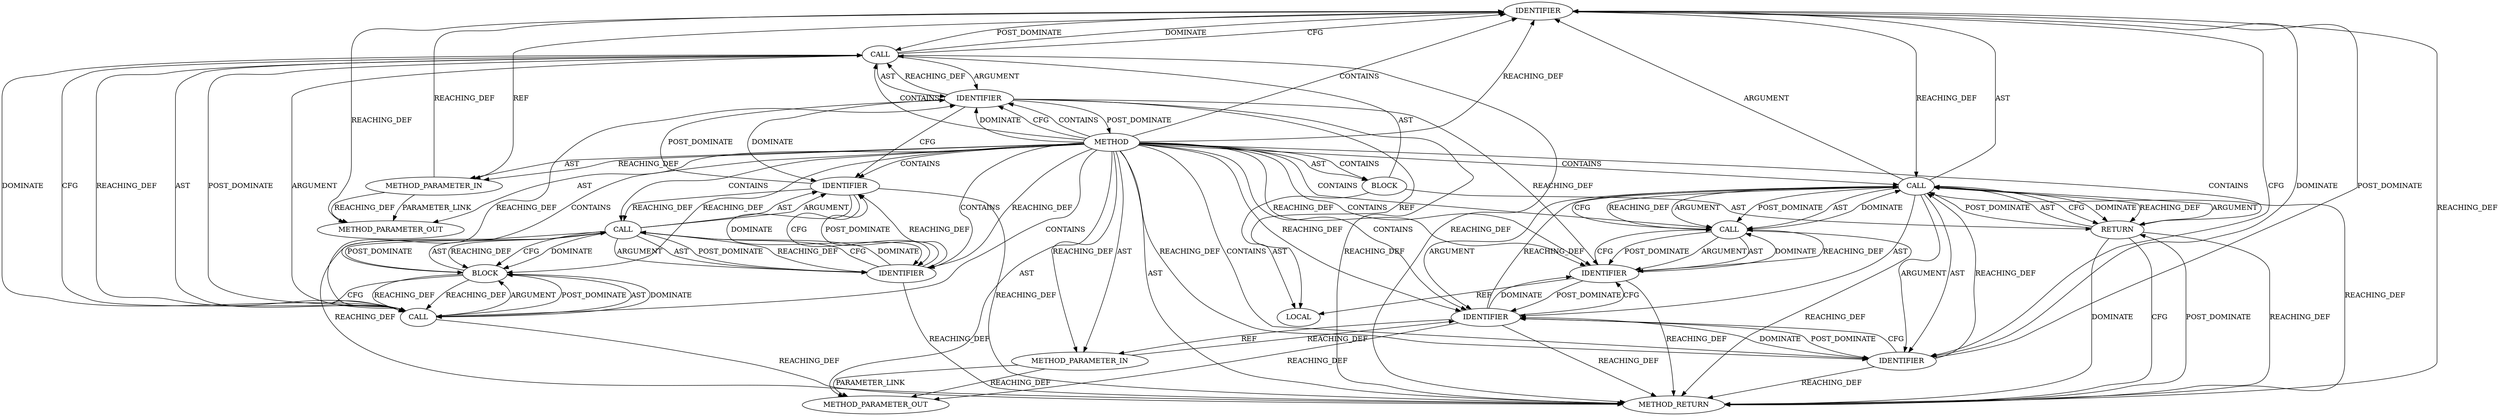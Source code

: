 digraph {
  15611 [label=IDENTIFIER ORDER=1 ARGUMENT_INDEX=1 CODE="sk" COLUMN_NUMBER=24 LINE_NUMBER=1749 TYPE_FULL_NAME="sock*" NAME="sk"]
  15604 [label=CALL ORDER=2 ARGUMENT_INDEX=2 CODE="{ .zc = true, }" COLUMN_NUMBER=32 METHOD_FULL_NAME="<operator>.arrayInitializer" LINE_NUMBER=1747 TYPE_FULL_NAME="<empty>" DISPATCH_TYPE="STATIC_DISPATCH" SIGNATURE="" NAME="<operator>.arrayInitializer"]
  21653 [label=METHOD_PARAMETER_OUT ORDER=1 CODE="struct sock *sk" IS_VARIADIC=false COLUMN_NUMBER=17 LINE_NUMBER=1745 TYPE_FULL_NAME="sock*" EVALUATION_STRATEGY="BY_VALUE" INDEX=1 NAME="sk"]
  15607 [label=IDENTIFIER ORDER=1 ARGUMENT_INDEX=1 CODE="zc" COLUMN_NUMBER=35 LINE_NUMBER=1747 TYPE_FULL_NAME="ANY" NAME="zc"]
  15614 [label=CALL ORDER=4 ARGUMENT_INDEX=4 CODE="&darg" COLUMN_NUMBER=41 METHOD_FULL_NAME="<operator>.addressOf" LINE_NUMBER=1749 TYPE_FULL_NAME="<empty>" DISPATCH_TYPE="STATIC_DISPATCH" SIGNATURE="" NAME="<operator>.addressOf"]
  15610 [label=CALL ORDER=1 ARGUMENT_INDEX=-1 CODE="tls_decrypt_sg(sk, NULL, sgout, &darg)" COLUMN_NUMBER=9 METHOD_FULL_NAME="tls_decrypt_sg" LINE_NUMBER=1749 TYPE_FULL_NAME="<empty>" DISPATCH_TYPE="STATIC_DISPATCH" SIGNATURE="" NAME="tls_decrypt_sg"]
  15612 [label=IDENTIFIER ORDER=2 ARGUMENT_INDEX=2 CODE="NULL" COLUMN_NUMBER=28 LINE_NUMBER=1749 TYPE_FULL_NAME="ANY" NAME="NULL"]
  15613 [label=IDENTIFIER ORDER=3 ARGUMENT_INDEX=3 CODE="sgout" COLUMN_NUMBER=34 LINE_NUMBER=1749 TYPE_FULL_NAME="scatterlist*" NAME="sgout"]
  15616 [label=METHOD_RETURN ORDER=4 CODE="RET" COLUMN_NUMBER=1 LINE_NUMBER=1745 TYPE_FULL_NAME="int" EVALUATION_STRATEGY="BY_VALUE"]
  15597 [label=METHOD COLUMN_NUMBER=1 LINE_NUMBER=1745 COLUMN_NUMBER_END=1 IS_EXTERNAL=false SIGNATURE="int decrypt_skb (sock*,scatterlist*)" NAME="decrypt_skb" AST_PARENT_TYPE="TYPE_DECL" AST_PARENT_FULL_NAME="tls_sw.c:<global>" ORDER=37 CODE="int decrypt_skb(struct sock *sk, struct scatterlist *sgout)
{
	struct tls_decrypt_arg darg = { .zc = true, };

	return tls_decrypt_sg(sk, NULL, sgout, &darg);
}" FULL_NAME="decrypt_skb" LINE_NUMBER_END=1750 FILENAME="tls_sw.c"]
  15606 [label=CALL ORDER=1 ARGUMENT_INDEX=1 CODE=".zc = true" COLUMN_NUMBER=34 METHOD_FULL_NAME="<operator>.assignment" LINE_NUMBER=1747 TYPE_FULL_NAME="<empty>" DISPATCH_TYPE="STATIC_DISPATCH" SIGNATURE="" NAME="<operator>.assignment"]
  15598 [label=METHOD_PARAMETER_IN ORDER=1 CODE="struct sock *sk" IS_VARIADIC=false COLUMN_NUMBER=17 LINE_NUMBER=1745 TYPE_FULL_NAME="sock*" EVALUATION_STRATEGY="BY_VALUE" INDEX=1 NAME="sk"]
  15609 [label=RETURN ORDER=3 ARGUMENT_INDEX=-1 CODE="return tls_decrypt_sg(sk, NULL, sgout, &darg);" COLUMN_NUMBER=2 LINE_NUMBER=1749]
  15600 [label=BLOCK ORDER=3 ARGUMENT_INDEX=-1 CODE="{
	struct tls_decrypt_arg darg = { .zc = true, };

	return tls_decrypt_sg(sk, NULL, sgout, &darg);
}" COLUMN_NUMBER=1 LINE_NUMBER=1746 TYPE_FULL_NAME="void"]
  15615 [label=IDENTIFIER ORDER=1 ARGUMENT_INDEX=1 CODE="darg" COLUMN_NUMBER=42 LINE_NUMBER=1749 TYPE_FULL_NAME="tls_decrypt_arg" NAME="darg"]
  15602 [label=CALL ORDER=2 ARGUMENT_INDEX=-1 CODE="darg = { .zc = true, }" COLUMN_NUMBER=25 METHOD_FULL_NAME="<operator>.assignment" LINE_NUMBER=1747 TYPE_FULL_NAME="<empty>" DISPATCH_TYPE="STATIC_DISPATCH" SIGNATURE="" NAME="<operator>.assignment"]
  15601 [label=LOCAL ORDER=1 CODE="struct tls_decrypt_arg darg" COLUMN_NUMBER=25 LINE_NUMBER=1747 TYPE_FULL_NAME="tls_decrypt_arg" NAME="darg"]
  15608 [label=IDENTIFIER ORDER=2 ARGUMENT_INDEX=2 CODE="true" COLUMN_NUMBER=40 LINE_NUMBER=1747 TYPE_FULL_NAME="ANY" NAME="true"]
  15605 [label=BLOCK ORDER=1 ARGUMENT_INDEX=1 CODE="<empty>" COLUMN_NUMBER=34 LINE_NUMBER=1747 TYPE_FULL_NAME="void"]
  21654 [label=METHOD_PARAMETER_OUT ORDER=2 CODE="struct scatterlist *sgout" IS_VARIADIC=false COLUMN_NUMBER=34 LINE_NUMBER=1745 TYPE_FULL_NAME="scatterlist*" EVALUATION_STRATEGY="BY_VALUE" INDEX=2 NAME="sgout"]
  15599 [label=METHOD_PARAMETER_IN ORDER=2 CODE="struct scatterlist *sgout" IS_VARIADIC=false COLUMN_NUMBER=34 LINE_NUMBER=1745 TYPE_FULL_NAME="scatterlist*" EVALUATION_STRATEGY="BY_VALUE" INDEX=2 NAME="sgout"]
  15603 [label=IDENTIFIER ORDER=1 ARGUMENT_INDEX=1 CODE="darg" COLUMN_NUMBER=25 LINE_NUMBER=1747 TYPE_FULL_NAME="tls_decrypt_arg" NAME="darg"]
  15597 -> 15609 [label=CONTAINS ]
  15597 -> 15611 [label=CONTAINS ]
  15597 -> 15608 [label=CONTAINS ]
  15608 -> 15606 [label=REACHING_DEF VARIABLE="true"]
  15611 -> 21653 [label=REACHING_DEF VARIABLE="sk"]
  15609 -> 15610 [label=ARGUMENT ]
  15597 -> 15603 [label=DOMINATE ]
  15597 -> 15611 [label=REACHING_DEF VARIABLE=""]
  15610 -> 15612 [label=ARGUMENT ]
  15604 -> 15602 [label=DOMINATE ]
  15607 -> 15608 [label=DOMINATE ]
  15609 -> 15616 [label=CFG ]
  15607 -> 15616 [label=REACHING_DEF VARIABLE="zc"]
  15604 -> 15605 [label=ARGUMENT ]
  15597 -> 15612 [label=CONTAINS ]
  15597 -> 15605 [label=CONTAINS ]
  15605 -> 15606 [label=POST_DOMINATE ]
  15599 -> 15613 [label=REACHING_DEF VARIABLE="sgout"]
  15606 -> 15605 [label=REACHING_DEF VARIABLE=".zc = true"]
  15607 -> 15608 [label=CFG ]
  15614 -> 15616 [label=REACHING_DEF VARIABLE="&darg"]
  15611 -> 15602 [label=POST_DOMINATE ]
  15604 -> 15602 [label=CFG ]
  15608 -> 15606 [label=CFG ]
  15610 -> 15613 [label=AST ]
  15600 -> 15609 [label=AST ]
  15604 -> 15602 [label=REACHING_DEF VARIABLE="{ .zc = true, }"]
  15610 -> 15609 [label=CFG ]
  15597 -> 15598 [label=REACHING_DEF VARIABLE=""]
  15598 -> 21653 [label=PARAMETER_LINK ]
  15606 -> 15608 [label=ARGUMENT ]
  15606 -> 15608 [label=AST ]
  15610 -> 15616 [label=REACHING_DEF VARIABLE="tls_decrypt_sg(sk, NULL, sgout, &darg)"]
  15607 -> 15603 [label=POST_DOMINATE ]
  15598 -> 15611 [label=REACHING_DEF VARIABLE="sk"]
  15597 -> 15600 [label=CONTAINS ]
  15597 -> 15604 [label=CONTAINS ]
  15614 -> 15610 [label=DOMINATE ]
  15613 -> 21654 [label=REACHING_DEF VARIABLE="sgout"]
  15610 -> 15613 [label=ARGUMENT ]
  15602 -> 15603 [label=ARGUMENT ]
  15612 -> 15613 [label=CFG ]
  15614 -> 15610 [label=CFG ]
  15600 -> 15601 [label=AST ]
  15604 -> 15616 [label=REACHING_DEF VARIABLE="{ .zc = true, }"]
  15599 -> 21654 [label=PARAMETER_LINK ]
  15611 -> 15612 [label=CFG ]
  15606 -> 15608 [label=POST_DOMINATE ]
  15615 -> 15614 [label=DOMINATE ]
  15610 -> 15611 [label=AST ]
  15610 -> 15609 [label=DOMINATE ]
  15603 -> 15616 [label=REACHING_DEF VARIABLE="darg"]
  15615 -> 15616 [label=REACHING_DEF VARIABLE="darg"]
  15602 -> 15603 [label=AST ]
  15609 -> 15616 [label=REACHING_DEF VARIABLE="<RET>"]
  15602 -> 15611 [label=DOMINATE ]
  15608 -> 15607 [label=POST_DOMINATE ]
  15602 -> 15616 [label=REACHING_DEF VARIABLE="darg = { .zc = true, }"]
  15612 -> 15610 [label=REACHING_DEF VARIABLE="NULL"]
  15599 -> 21654 [label=REACHING_DEF VARIABLE="sgout"]
  15597 -> 15613 [label=REACHING_DEF VARIABLE=""]
  15608 -> 15607 [label=REACHING_DEF VARIABLE="true"]
  15614 -> 15615 [label=POST_DOMINATE ]
  15606 -> 15607 [label=AST ]
  15597 -> 15599 [label=AST ]
  15603 -> 15615 [label=REACHING_DEF VARIABLE="darg"]
  15597 -> 15599 [label=REACHING_DEF VARIABLE=""]
  15604 -> 15603 [label=REACHING_DEF VARIABLE="{ .zc = true, }"]
  15597 -> 15615 [label=CONTAINS ]
  15597 -> 15602 [label=CONTAINS ]
  15610 -> 15612 [label=AST ]
  15602 -> 15604 [label=AST ]
  15604 -> 15605 [label=POST_DOMINATE ]
  15603 -> 15601 [label=REF ]
  15614 -> 15615 [label=ARGUMENT ]
  15610 -> 15611 [label=ARGUMENT ]
  15615 -> 15613 [label=POST_DOMINATE ]
  15612 -> 15613 [label=DOMINATE ]
  15612 -> 15616 [label=REACHING_DEF VARIABLE="NULL"]
  15609 -> 15610 [label=POST_DOMINATE ]
  15604 -> 15605 [label=AST ]
  15613 -> 15615 [label=CFG ]
  15597 -> 15610 [label=CONTAINS ]
  15613 -> 15612 [label=POST_DOMINATE ]
  15610 -> 15614 [label=ARGUMENT ]
  15603 -> 15597 [label=POST_DOMINATE ]
  15597 -> 15608 [label=REACHING_DEF VARIABLE=""]
  15611 -> 15598 [label=REF ]
  15610 -> 15614 [label=POST_DOMINATE ]
  15597 -> 15616 [label=AST ]
  15613 -> 15615 [label=DOMINATE ]
  15597 -> 15600 [label=AST ]
  15615 -> 15614 [label=REACHING_DEF VARIABLE="darg"]
  15608 -> 15616 [label=REACHING_DEF VARIABLE="true"]
  15600 -> 15602 [label=AST ]
  15606 -> 15605 [label=CFG ]
  15605 -> 15604 [label=DOMINATE ]
  15615 -> 15601 [label=REF ]
  15597 -> 21654 [label=AST ]
  15614 -> 15615 [label=AST ]
  15609 -> 15616 [label=DOMINATE ]
  15597 -> 15615 [label=REACHING_DEF VARIABLE=""]
  15605 -> 15606 [label=AST ]
  15603 -> 15607 [label=DOMINATE ]
  15611 -> 15610 [label=REACHING_DEF VARIABLE="sk"]
  15597 -> 15607 [label=CONTAINS ]
  15602 -> 15604 [label=POST_DOMINATE ]
  15597 -> 15603 [label=CFG ]
  15597 -> 15612 [label=REACHING_DEF VARIABLE=""]
  15597 -> 15598 [label=AST ]
  15615 -> 15614 [label=CFG ]
  15616 -> 15609 [label=POST_DOMINATE ]
  15598 -> 21653 [label=REACHING_DEF VARIABLE="sk"]
  15606 -> 15607 [label=ARGUMENT ]
  15609 -> 15610 [label=AST ]
  15613 -> 15610 [label=REACHING_DEF VARIABLE="sgout"]
  15606 -> 15616 [label=REACHING_DEF VARIABLE=".zc = true"]
  15605 -> 15604 [label=CFG ]
  15613 -> 15616 [label=REACHING_DEF VARIABLE="sgout"]
  15597 -> 15606 [label=CONTAINS ]
  15607 -> 15606 [label=REACHING_DEF VARIABLE="zc"]
  15610 -> 15614 [label=AST ]
  15611 -> 15612 [label=DOMINATE ]
  15602 -> 15611 [label=CFG ]
  15597 -> 15613 [label=CONTAINS ]
  15603 -> 15607 [label=CFG ]
  15602 -> 15604 [label=ARGUMENT ]
  15610 -> 15609 [label=REACHING_DEF VARIABLE="tls_decrypt_sg(sk, NULL, sgout, &darg)"]
  15597 -> 21653 [label=AST ]
  15613 -> 15599 [label=REF ]
  15597 -> 15614 [label=CONTAINS ]
  15608 -> 15606 [label=DOMINATE ]
  15603 -> 15602 [label=REACHING_DEF VARIABLE="darg"]
  15614 -> 15610 [label=REACHING_DEF VARIABLE="&darg"]
  15597 -> 15605 [label=REACHING_DEF VARIABLE=""]
  15612 -> 15611 [label=POST_DOMINATE ]
  15605 -> 15604 [label=REACHING_DEF VARIABLE="<empty>"]
  15605 -> 15604 [label=REACHING_DEF VARIABLE=""]
  15597 -> 15603 [label=CONTAINS ]
  15606 -> 15605 [label=DOMINATE ]
  15611 -> 15616 [label=REACHING_DEF VARIABLE="sk"]
}
